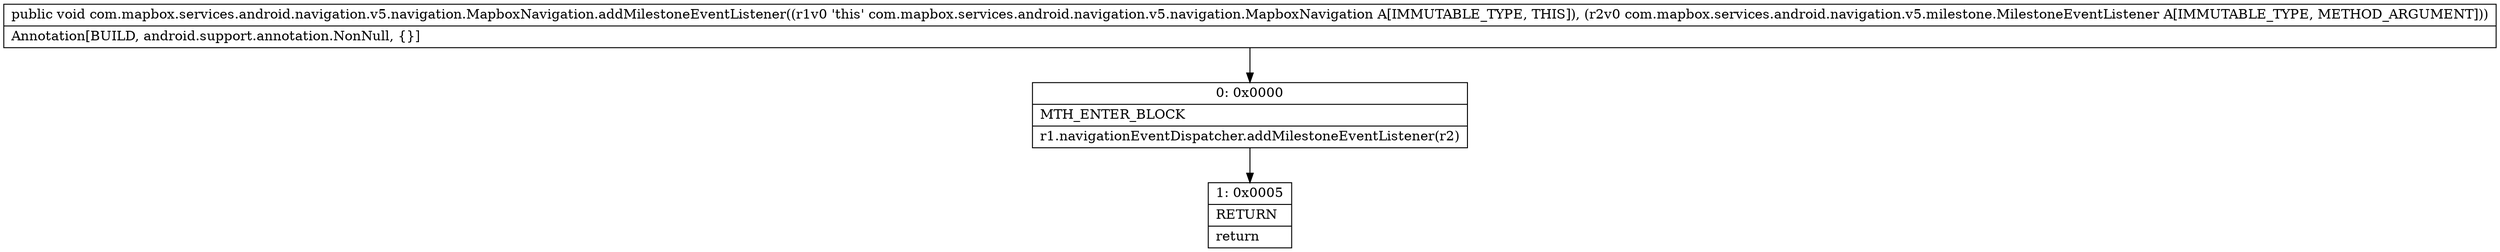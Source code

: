 digraph "CFG forcom.mapbox.services.android.navigation.v5.navigation.MapboxNavigation.addMilestoneEventListener(Lcom\/mapbox\/services\/android\/navigation\/v5\/milestone\/MilestoneEventListener;)V" {
Node_0 [shape=record,label="{0\:\ 0x0000|MTH_ENTER_BLOCK\l|r1.navigationEventDispatcher.addMilestoneEventListener(r2)\l}"];
Node_1 [shape=record,label="{1\:\ 0x0005|RETURN\l|return\l}"];
MethodNode[shape=record,label="{public void com.mapbox.services.android.navigation.v5.navigation.MapboxNavigation.addMilestoneEventListener((r1v0 'this' com.mapbox.services.android.navigation.v5.navigation.MapboxNavigation A[IMMUTABLE_TYPE, THIS]), (r2v0 com.mapbox.services.android.navigation.v5.milestone.MilestoneEventListener A[IMMUTABLE_TYPE, METHOD_ARGUMENT]))  | Annotation[BUILD, android.support.annotation.NonNull, \{\}]\l}"];
MethodNode -> Node_0;
Node_0 -> Node_1;
}

